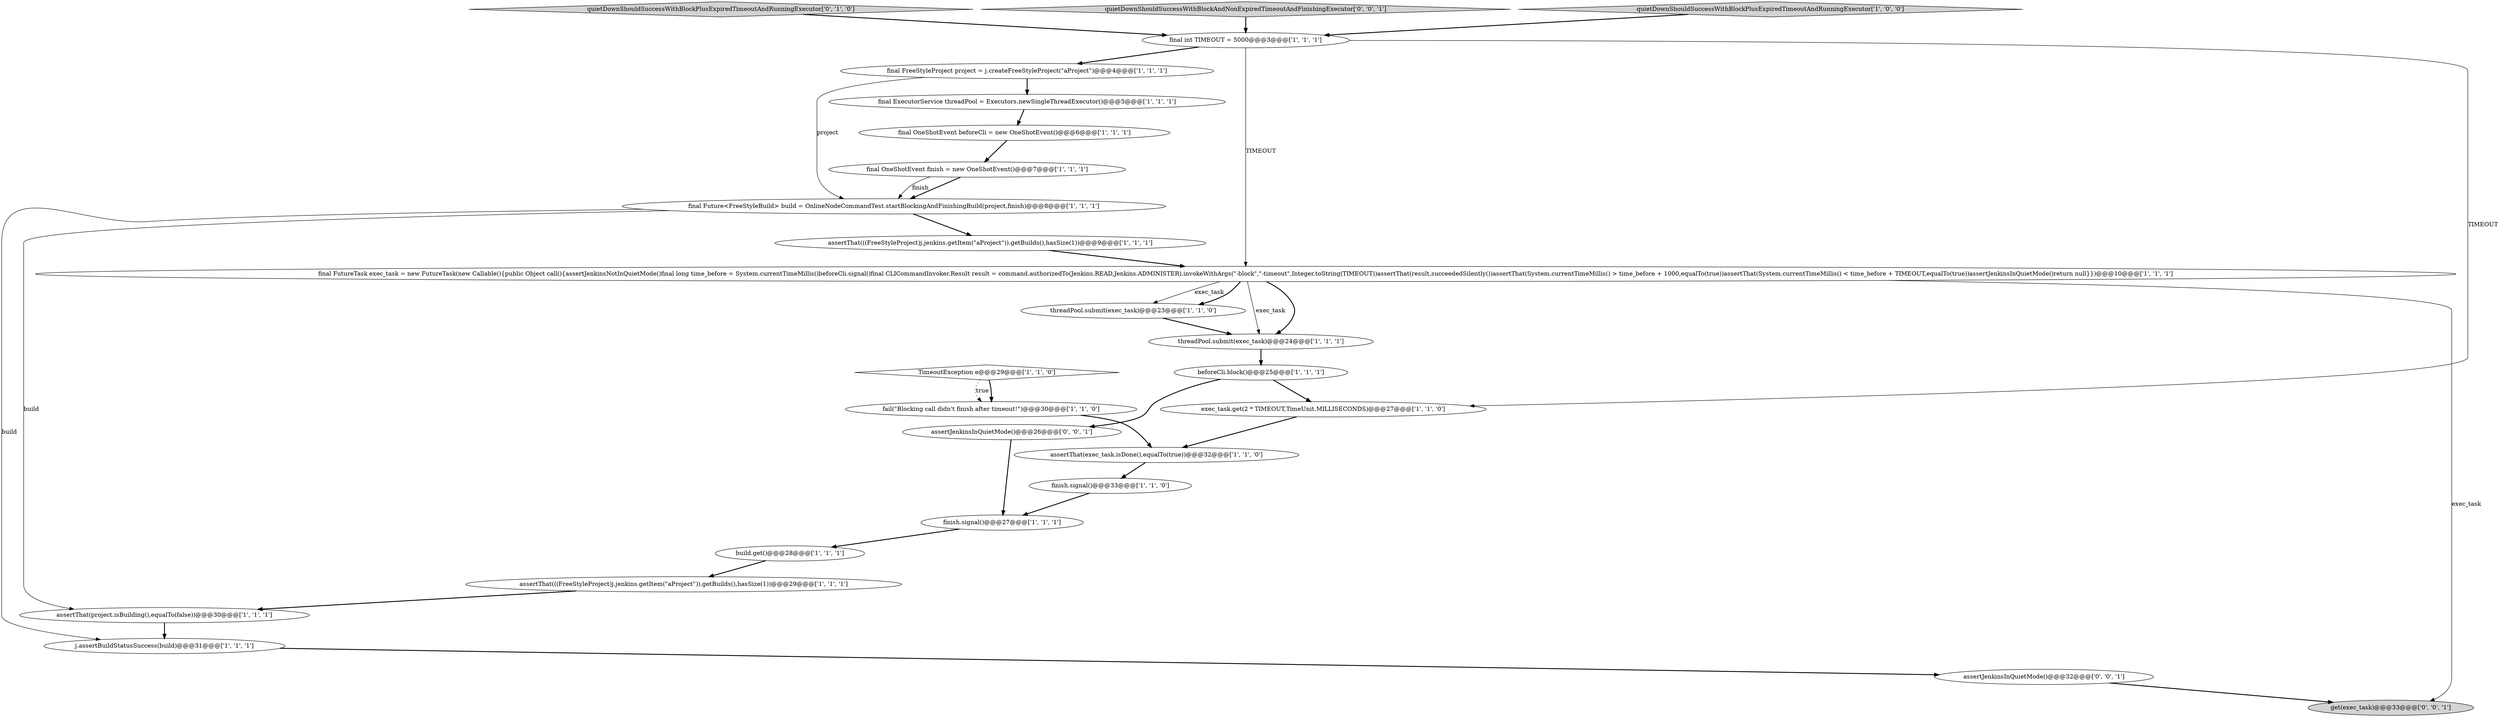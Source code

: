 digraph {
22 [style = filled, label = "quietDownShouldSuccessWithBlockPlusExpiredTimeoutAndRunningExecutor['0', '1', '0']", fillcolor = lightgray, shape = diamond image = "AAA0AAABBB2BBB"];
24 [style = filled, label = "quietDownShouldSuccessWithBlockAndNonExpiredTimeoutAndFinishingExecutor['0', '0', '1']", fillcolor = lightgray, shape = diamond image = "AAA0AAABBB3BBB"];
6 [style = filled, label = "build.get()@@@28@@@['1', '1', '1']", fillcolor = white, shape = ellipse image = "AAA0AAABBB1BBB"];
25 [style = filled, label = "assertJenkinsInQuietMode()@@@32@@@['0', '0', '1']", fillcolor = white, shape = ellipse image = "AAA0AAABBB3BBB"];
12 [style = filled, label = "final int TIMEOUT = 5000@@@3@@@['1', '1', '1']", fillcolor = white, shape = ellipse image = "AAA0AAABBB1BBB"];
8 [style = filled, label = "beforeCli.block()@@@25@@@['1', '1', '1']", fillcolor = white, shape = ellipse image = "AAA0AAABBB1BBB"];
19 [style = filled, label = "assertThat(((FreeStyleProject)j.jenkins.getItem(\"aProject\")).getBuilds(),hasSize(1))@@@29@@@['1', '1', '1']", fillcolor = white, shape = ellipse image = "AAA0AAABBB1BBB"];
11 [style = filled, label = "exec_task.get(2 * TIMEOUT,TimeUnit.MILLISECONDS)@@@27@@@['1', '1', '0']", fillcolor = white, shape = ellipse image = "AAA0AAABBB1BBB"];
23 [style = filled, label = "assertJenkinsInQuietMode()@@@26@@@['0', '0', '1']", fillcolor = white, shape = ellipse image = "AAA0AAABBB3BBB"];
2 [style = filled, label = "finish.signal()@@@27@@@['1', '1', '1']", fillcolor = white, shape = ellipse image = "AAA0AAABBB1BBB"];
10 [style = filled, label = "assertThat(((FreeStyleProject)j.jenkins.getItem(\"aProject\")).getBuilds(),hasSize(1))@@@9@@@['1', '1', '1']", fillcolor = white, shape = ellipse image = "AAA0AAABBB1BBB"];
15 [style = filled, label = "final OneShotEvent finish = new OneShotEvent()@@@7@@@['1', '1', '1']", fillcolor = white, shape = ellipse image = "AAA0AAABBB1BBB"];
3 [style = filled, label = "final Future<FreeStyleBuild> build = OnlineNodeCommandTest.startBlockingAndFinishingBuild(project,finish)@@@8@@@['1', '1', '1']", fillcolor = white, shape = ellipse image = "AAA0AAABBB1BBB"];
14 [style = filled, label = "final ExecutorService threadPool = Executors.newSingleThreadExecutor()@@@5@@@['1', '1', '1']", fillcolor = white, shape = ellipse image = "AAA0AAABBB1BBB"];
9 [style = filled, label = "quietDownShouldSuccessWithBlockPlusExpiredTimeoutAndRunningExecutor['1', '0', '0']", fillcolor = lightgray, shape = diamond image = "AAA0AAABBB1BBB"];
16 [style = filled, label = "TimeoutException e@@@29@@@['1', '1', '0']", fillcolor = white, shape = diamond image = "AAA0AAABBB1BBB"];
21 [style = filled, label = "final FutureTask exec_task = new FutureTask(new Callable(){public Object call(){assertJenkinsNotInQuietMode()final long time_before = System.currentTimeMillis()beforeCli.signal()final CLICommandInvoker.Result result = command.authorizedTo(Jenkins.READ,Jenkins.ADMINISTER).invokeWithArgs(\"-block\",\"-timeout\",Integer.toString(TIMEOUT))assertThat(result,succeededSilently())assertThat(System.currentTimeMillis() > time_before + 1000,equalTo(true))assertThat(System.currentTimeMillis() < time_before + TIMEOUT,equalTo(true))assertJenkinsInQuietMode()return null}})@@@10@@@['1', '1', '1']", fillcolor = white, shape = ellipse image = "AAA0AAABBB1BBB"];
7 [style = filled, label = "fail(\"Blocking call didn't finish after timeout!\")@@@30@@@['1', '1', '0']", fillcolor = white, shape = ellipse image = "AAA0AAABBB1BBB"];
5 [style = filled, label = "j.assertBuildStatusSuccess(build)@@@31@@@['1', '1', '1']", fillcolor = white, shape = ellipse image = "AAA0AAABBB1BBB"];
1 [style = filled, label = "finish.signal()@@@33@@@['1', '1', '0']", fillcolor = white, shape = ellipse image = "AAA0AAABBB1BBB"];
20 [style = filled, label = "final FreeStyleProject project = j.createFreeStyleProject(\"aProject\")@@@4@@@['1', '1', '1']", fillcolor = white, shape = ellipse image = "AAA0AAABBB1BBB"];
0 [style = filled, label = "assertThat(project.isBuilding(),equalTo(false))@@@30@@@['1', '1', '1']", fillcolor = white, shape = ellipse image = "AAA0AAABBB1BBB"];
18 [style = filled, label = "threadPool.submit(exec_task)@@@24@@@['1', '1', '1']", fillcolor = white, shape = ellipse image = "AAA0AAABBB1BBB"];
17 [style = filled, label = "threadPool.submit(exec_task)@@@23@@@['1', '1', '0']", fillcolor = white, shape = ellipse image = "AAA0AAABBB1BBB"];
26 [style = filled, label = "get(exec_task)@@@33@@@['0', '0', '1']", fillcolor = lightgray, shape = ellipse image = "AAA0AAABBB3BBB"];
4 [style = filled, label = "assertThat(exec_task.isDone(),equalTo(true))@@@32@@@['1', '1', '0']", fillcolor = white, shape = ellipse image = "AAA0AAABBB1BBB"];
13 [style = filled, label = "final OneShotEvent beforeCli = new OneShotEvent()@@@6@@@['1', '1', '1']", fillcolor = white, shape = ellipse image = "AAA0AAABBB1BBB"];
21->26 [style = solid, label="exec_task"];
24->12 [style = bold, label=""];
3->5 [style = solid, label="build"];
8->23 [style = bold, label=""];
12->11 [style = solid, label="TIMEOUT"];
2->6 [style = bold, label=""];
11->4 [style = bold, label=""];
16->7 [style = bold, label=""];
12->20 [style = bold, label=""];
21->17 [style = solid, label="exec_task"];
20->14 [style = bold, label=""];
10->21 [style = bold, label=""];
7->4 [style = bold, label=""];
6->19 [style = bold, label=""];
15->3 [style = bold, label=""];
21->18 [style = bold, label=""];
5->25 [style = bold, label=""];
19->0 [style = bold, label=""];
20->3 [style = solid, label="project"];
16->7 [style = dotted, label="true"];
3->10 [style = bold, label=""];
12->21 [style = solid, label="TIMEOUT"];
22->12 [style = bold, label=""];
25->26 [style = bold, label=""];
21->18 [style = solid, label="exec_task"];
4->1 [style = bold, label=""];
18->8 [style = bold, label=""];
13->15 [style = bold, label=""];
1->2 [style = bold, label=""];
14->13 [style = bold, label=""];
9->12 [style = bold, label=""];
23->2 [style = bold, label=""];
15->3 [style = solid, label="finish"];
8->11 [style = bold, label=""];
3->0 [style = solid, label="build"];
21->17 [style = bold, label=""];
17->18 [style = bold, label=""];
0->5 [style = bold, label=""];
}
